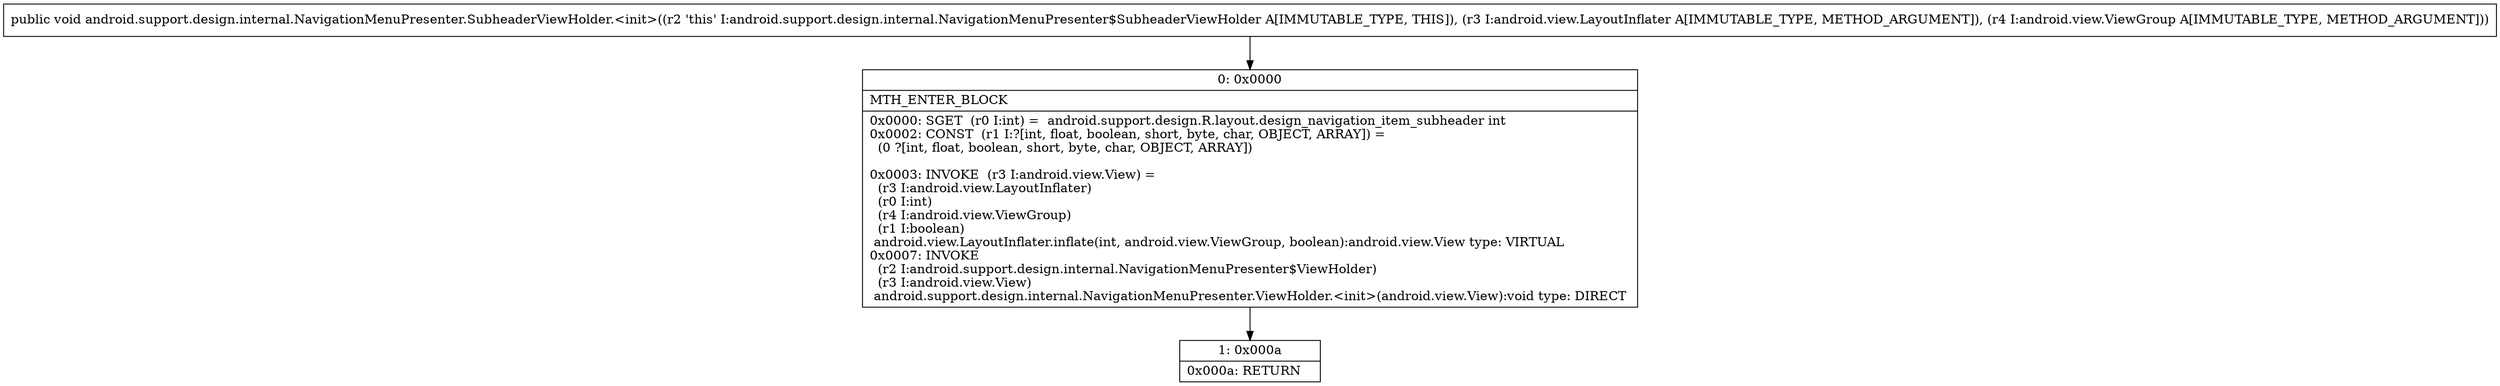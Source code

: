 digraph "CFG forandroid.support.design.internal.NavigationMenuPresenter.SubheaderViewHolder.\<init\>(Landroid\/view\/LayoutInflater;Landroid\/view\/ViewGroup;)V" {
Node_0 [shape=record,label="{0\:\ 0x0000|MTH_ENTER_BLOCK\l|0x0000: SGET  (r0 I:int) =  android.support.design.R.layout.design_navigation_item_subheader int \l0x0002: CONST  (r1 I:?[int, float, boolean, short, byte, char, OBJECT, ARRAY]) = \l  (0 ?[int, float, boolean, short, byte, char, OBJECT, ARRAY])\l \l0x0003: INVOKE  (r3 I:android.view.View) = \l  (r3 I:android.view.LayoutInflater)\l  (r0 I:int)\l  (r4 I:android.view.ViewGroup)\l  (r1 I:boolean)\l android.view.LayoutInflater.inflate(int, android.view.ViewGroup, boolean):android.view.View type: VIRTUAL \l0x0007: INVOKE  \l  (r2 I:android.support.design.internal.NavigationMenuPresenter$ViewHolder)\l  (r3 I:android.view.View)\l android.support.design.internal.NavigationMenuPresenter.ViewHolder.\<init\>(android.view.View):void type: DIRECT \l}"];
Node_1 [shape=record,label="{1\:\ 0x000a|0x000a: RETURN   \l}"];
MethodNode[shape=record,label="{public void android.support.design.internal.NavigationMenuPresenter.SubheaderViewHolder.\<init\>((r2 'this' I:android.support.design.internal.NavigationMenuPresenter$SubheaderViewHolder A[IMMUTABLE_TYPE, THIS]), (r3 I:android.view.LayoutInflater A[IMMUTABLE_TYPE, METHOD_ARGUMENT]), (r4 I:android.view.ViewGroup A[IMMUTABLE_TYPE, METHOD_ARGUMENT])) }"];
MethodNode -> Node_0;
Node_0 -> Node_1;
}

